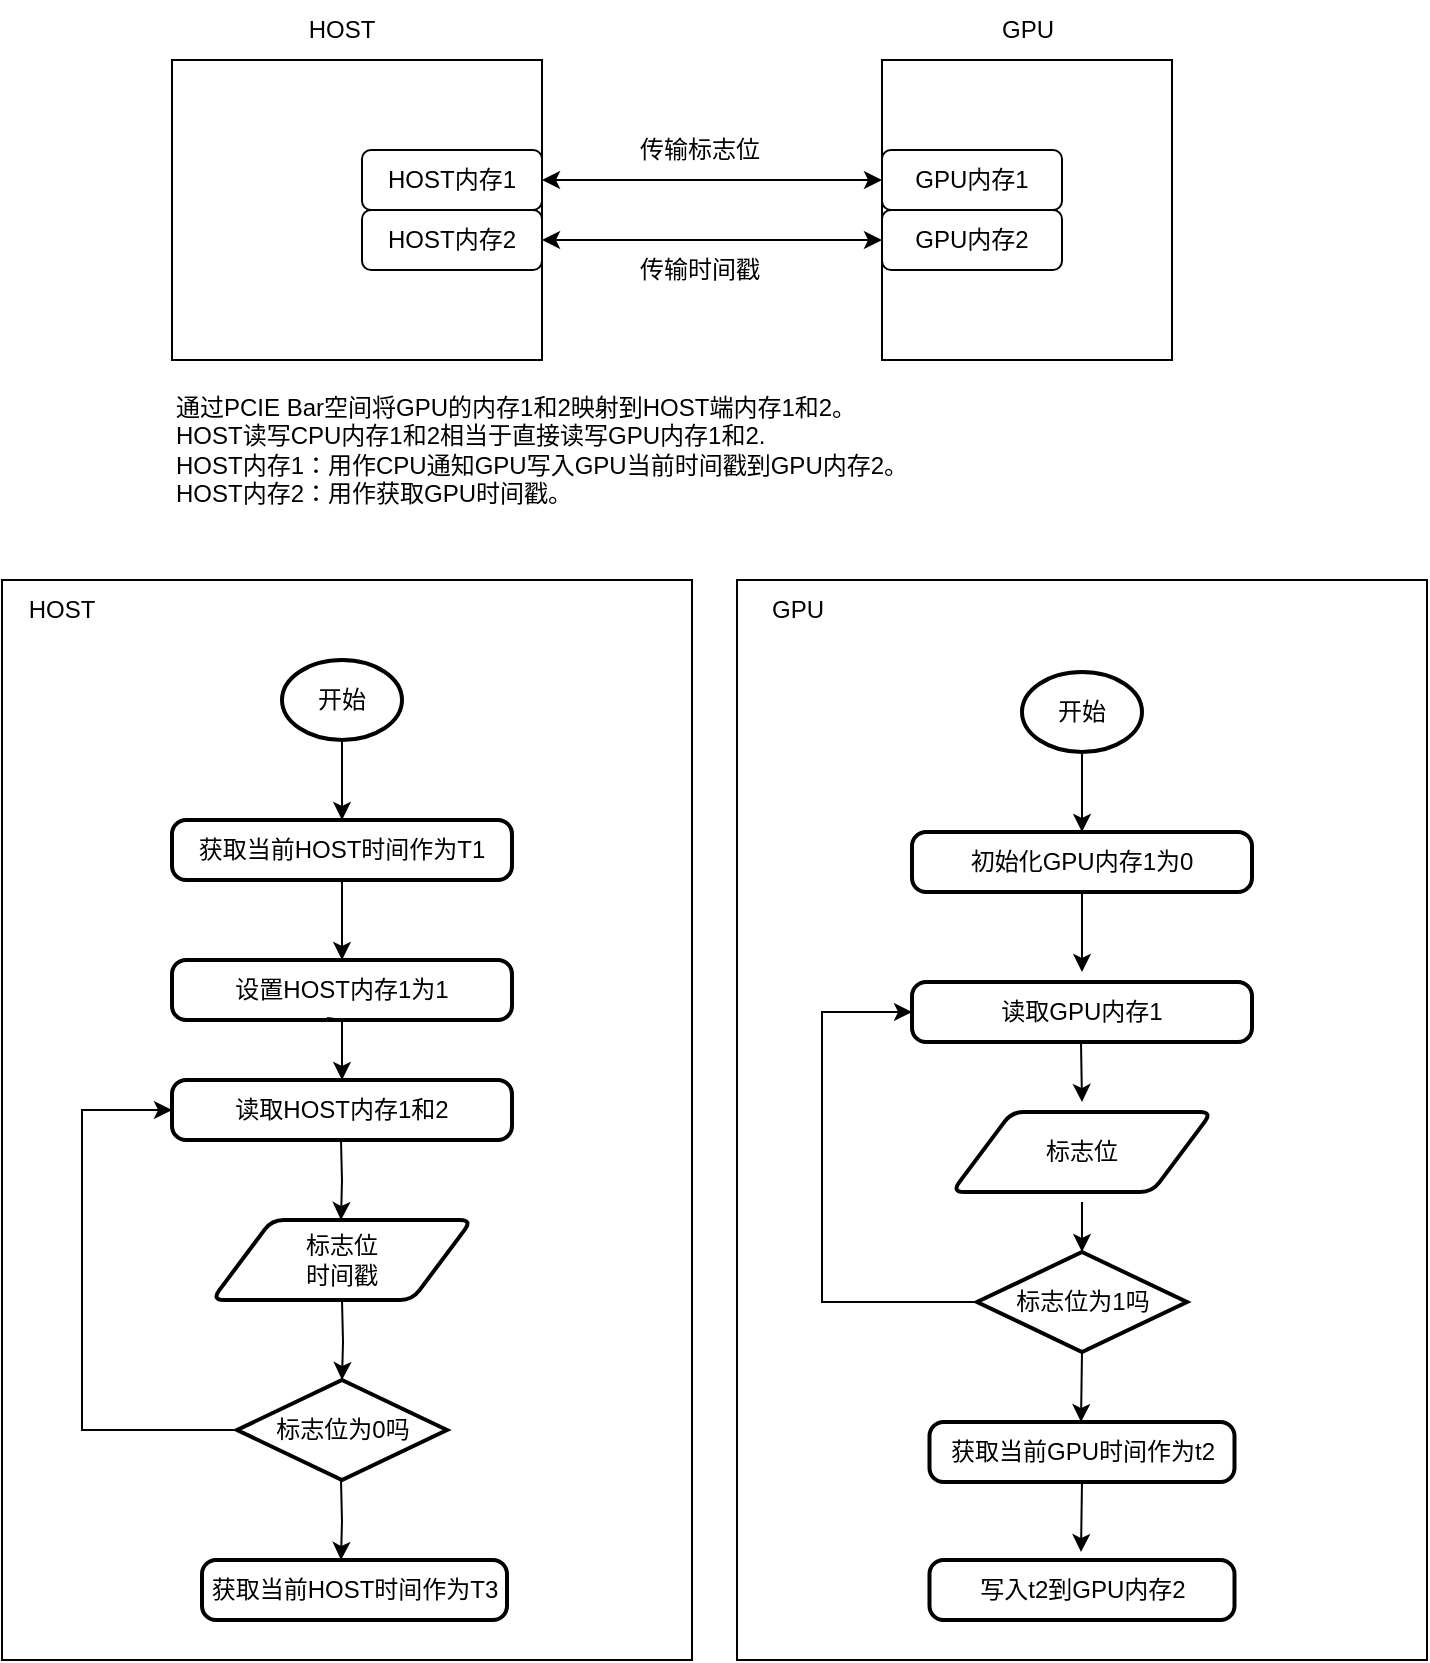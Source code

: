 <mxfile version="21.2.1" type="github">
  <diagram name="第 1 页" id="H2lkqpYwLLjge4pmLIbZ">
    <mxGraphModel dx="1379" dy="756" grid="1" gridSize="10" guides="1" tooltips="1" connect="1" arrows="1" fold="1" page="1" pageScale="1" pageWidth="827" pageHeight="1169" math="0" shadow="0">
      <root>
        <mxCell id="0" />
        <mxCell id="1" parent="0" />
        <mxCell id="b8c1i-0tTpHHGqzTNADc-4" value="" style="rounded=0;whiteSpace=wrap;html=1;fillColor=none;" vertex="1" parent="1">
          <mxGeometry x="427.5" y="350" width="345" height="540" as="geometry" />
        </mxCell>
        <mxCell id="b8c1i-0tTpHHGqzTNADc-3" value="" style="rounded=0;whiteSpace=wrap;html=1;fillColor=none;" vertex="1" parent="1">
          <mxGeometry x="60" y="350" width="345" height="540" as="geometry" />
        </mxCell>
        <mxCell id="ygLl6c4_aNLlALR6mAWq-10" style="edgeStyle=orthogonalEdgeStyle;rounded=0;orthogonalLoop=1;jettySize=auto;html=1;exitX=0.5;exitY=1;exitDx=0;exitDy=0;exitPerimeter=0;entryX=0.5;entryY=0;entryDx=0;entryDy=0;" parent="1" source="ygLl6c4_aNLlALR6mAWq-1" target="ygLl6c4_aNLlALR6mAWq-13" edge="1">
          <mxGeometry relative="1" as="geometry">
            <mxPoint x="230" y="460" as="targetPoint" />
          </mxGeometry>
        </mxCell>
        <mxCell id="ygLl6c4_aNLlALR6mAWq-1" value="开始" style="strokeWidth=2;html=1;shape=mxgraph.flowchart.start_1;whiteSpace=wrap;" parent="1" vertex="1">
          <mxGeometry x="200" y="390" width="60" height="40" as="geometry" />
        </mxCell>
        <mxCell id="ygLl6c4_aNLlALR6mAWq-2" value="标志位&lt;br&gt;时间戳" style="shape=parallelogram;html=1;strokeWidth=2;perimeter=parallelogramPerimeter;whiteSpace=wrap;rounded=1;arcSize=12;size=0.23;" parent="1" vertex="1">
          <mxGeometry x="165" y="670" width="130" height="40" as="geometry" />
        </mxCell>
        <mxCell id="ygLl6c4_aNLlALR6mAWq-4" value="标志位为0吗" style="strokeWidth=2;html=1;shape=mxgraph.flowchart.decision;whiteSpace=wrap;" parent="1" vertex="1">
          <mxGeometry x="177.5" y="750" width="105" height="50" as="geometry" />
        </mxCell>
        <mxCell id="ygLl6c4_aNLlALR6mAWq-9" value="" style="endArrow=classic;html=1;rounded=0;exitX=0;exitY=0.5;exitDx=0;exitDy=0;exitPerimeter=0;entryX=0;entryY=0.5;entryDx=0;entryDy=0;" parent="1" source="ygLl6c4_aNLlALR6mAWq-4" target="ygLl6c4_aNLlALR6mAWq-17" edge="1">
          <mxGeometry width="50" height="50" relative="1" as="geometry">
            <mxPoint x="177.5" y="770" as="sourcePoint" />
            <mxPoint x="110" y="600" as="targetPoint" />
            <Array as="points">
              <mxPoint x="100" y="775" />
              <mxPoint x="100" y="615" />
            </Array>
          </mxGeometry>
        </mxCell>
        <mxCell id="ygLl6c4_aNLlALR6mAWq-11" value="设置HOST内存1为1" style="rounded=1;whiteSpace=wrap;html=1;absoluteArcSize=1;arcSize=14;strokeWidth=2;" parent="1" vertex="1">
          <mxGeometry x="145" y="540" width="170" height="30" as="geometry" />
        </mxCell>
        <mxCell id="ygLl6c4_aNLlALR6mAWq-16" style="edgeStyle=orthogonalEdgeStyle;rounded=0;orthogonalLoop=1;jettySize=auto;html=1;exitX=0.5;exitY=1;exitDx=0;exitDy=0;entryX=0.5;entryY=0;entryDx=0;entryDy=0;" parent="1" source="ygLl6c4_aNLlALR6mAWq-13" target="ygLl6c4_aNLlALR6mAWq-11" edge="1">
          <mxGeometry relative="1" as="geometry" />
        </mxCell>
        <mxCell id="ygLl6c4_aNLlALR6mAWq-13" value="获取当前HOST时间作为T1" style="rounded=1;whiteSpace=wrap;html=1;absoluteArcSize=1;arcSize=14;strokeWidth=2;" parent="1" vertex="1">
          <mxGeometry x="145" y="470" width="170" height="30" as="geometry" />
        </mxCell>
        <mxCell id="ygLl6c4_aNLlALR6mAWq-14" value="获取当前HOST时间作为T3" style="rounded=1;whiteSpace=wrap;html=1;absoluteArcSize=1;arcSize=14;strokeWidth=2;" parent="1" vertex="1">
          <mxGeometry x="160" y="840" width="152.5" height="30" as="geometry" />
        </mxCell>
        <mxCell id="ygLl6c4_aNLlALR6mAWq-17" value="读取HOST内存1和2" style="rounded=1;whiteSpace=wrap;html=1;absoluteArcSize=1;arcSize=14;strokeWidth=2;" parent="1" vertex="1">
          <mxGeometry x="145" y="600" width="170" height="30" as="geometry" />
        </mxCell>
        <mxCell id="ygLl6c4_aNLlALR6mAWq-18" style="edgeStyle=orthogonalEdgeStyle;rounded=0;orthogonalLoop=1;jettySize=auto;html=1;exitX=0.456;exitY=0.967;exitDx=0;exitDy=0;entryX=0.5;entryY=0;entryDx=0;entryDy=0;exitPerimeter=0;" parent="1" source="ygLl6c4_aNLlALR6mAWq-11" target="ygLl6c4_aNLlALR6mAWq-17" edge="1">
          <mxGeometry relative="1" as="geometry">
            <mxPoint x="240" y="510" as="sourcePoint" />
            <mxPoint x="240" y="550" as="targetPoint" />
            <Array as="points">
              <mxPoint x="230" y="570" />
              <mxPoint x="215" y="570" />
            </Array>
          </mxGeometry>
        </mxCell>
        <mxCell id="ygLl6c4_aNLlALR6mAWq-20" style="edgeStyle=orthogonalEdgeStyle;rounded=0;orthogonalLoop=1;jettySize=auto;html=1;exitX=0.5;exitY=1;exitDx=0;exitDy=0;entryX=0.5;entryY=0;entryDx=0;entryDy=0;" parent="1" edge="1">
          <mxGeometry relative="1" as="geometry">
            <mxPoint x="229.5" y="630" as="sourcePoint" />
            <mxPoint x="229.5" y="670" as="targetPoint" />
          </mxGeometry>
        </mxCell>
        <mxCell id="ygLl6c4_aNLlALR6mAWq-21" style="edgeStyle=orthogonalEdgeStyle;rounded=0;orthogonalLoop=1;jettySize=auto;html=1;entryX=0.5;entryY=0;entryDx=0;entryDy=0;entryPerimeter=0;" parent="1" target="ygLl6c4_aNLlALR6mAWq-4" edge="1">
          <mxGeometry relative="1" as="geometry">
            <mxPoint x="230" y="710" as="sourcePoint" />
            <mxPoint x="229.5" y="740" as="targetPoint" />
          </mxGeometry>
        </mxCell>
        <mxCell id="ygLl6c4_aNLlALR6mAWq-22" style="edgeStyle=orthogonalEdgeStyle;rounded=0;orthogonalLoop=1;jettySize=auto;html=1;exitX=0.5;exitY=1;exitDx=0;exitDy=0;entryX=0.5;entryY=0;entryDx=0;entryDy=0;" parent="1" edge="1">
          <mxGeometry relative="1" as="geometry">
            <mxPoint x="229.5" y="800" as="sourcePoint" />
            <mxPoint x="229.5" y="840" as="targetPoint" />
          </mxGeometry>
        </mxCell>
        <mxCell id="ygLl6c4_aNLlALR6mAWq-23" style="edgeStyle=orthogonalEdgeStyle;rounded=0;orthogonalLoop=1;jettySize=auto;html=1;exitX=0.5;exitY=1;exitDx=0;exitDy=0;exitPerimeter=0;entryX=0.5;entryY=0;entryDx=0;entryDy=0;" parent="1" source="ygLl6c4_aNLlALR6mAWq-24" target="ygLl6c4_aNLlALR6mAWq-30" edge="1">
          <mxGeometry relative="1" as="geometry">
            <mxPoint x="600" y="466" as="targetPoint" />
          </mxGeometry>
        </mxCell>
        <mxCell id="ygLl6c4_aNLlALR6mAWq-24" value="开始" style="strokeWidth=2;html=1;shape=mxgraph.flowchart.start_1;whiteSpace=wrap;" parent="1" vertex="1">
          <mxGeometry x="570" y="396" width="60" height="40" as="geometry" />
        </mxCell>
        <mxCell id="ygLl6c4_aNLlALR6mAWq-25" value="标志位" style="shape=parallelogram;html=1;strokeWidth=2;perimeter=parallelogramPerimeter;whiteSpace=wrap;rounded=1;arcSize=12;size=0.23;" parent="1" vertex="1">
          <mxGeometry x="535" y="616" width="130" height="40" as="geometry" />
        </mxCell>
        <mxCell id="ygLl6c4_aNLlALR6mAWq-26" value="标志位为1吗" style="strokeWidth=2;html=1;shape=mxgraph.flowchart.decision;whiteSpace=wrap;" parent="1" vertex="1">
          <mxGeometry x="547.5" y="686" width="105" height="50" as="geometry" />
        </mxCell>
        <mxCell id="ygLl6c4_aNLlALR6mAWq-27" value="" style="endArrow=classic;html=1;rounded=0;exitX=0;exitY=0.5;exitDx=0;exitDy=0;exitPerimeter=0;entryX=0;entryY=0.5;entryDx=0;entryDy=0;" parent="1" source="ygLl6c4_aNLlALR6mAWq-26" target="ygLl6c4_aNLlALR6mAWq-32" edge="1">
          <mxGeometry width="50" height="50" relative="1" as="geometry">
            <mxPoint x="547.5" y="721" as="sourcePoint" />
            <mxPoint x="480" y="551" as="targetPoint" />
            <Array as="points">
              <mxPoint x="470" y="711" />
              <mxPoint x="470" y="566" />
            </Array>
          </mxGeometry>
        </mxCell>
        <mxCell id="ygLl6c4_aNLlALR6mAWq-29" style="edgeStyle=orthogonalEdgeStyle;rounded=0;orthogonalLoop=1;jettySize=auto;html=1;exitX=0.5;exitY=1;exitDx=0;exitDy=0;entryX=0.5;entryY=0;entryDx=0;entryDy=0;" parent="1" source="ygLl6c4_aNLlALR6mAWq-30" edge="1">
          <mxGeometry relative="1" as="geometry">
            <mxPoint x="600" y="546" as="targetPoint" />
          </mxGeometry>
        </mxCell>
        <mxCell id="ygLl6c4_aNLlALR6mAWq-30" value="初始化GPU内存1为0" style="rounded=1;whiteSpace=wrap;html=1;absoluteArcSize=1;arcSize=14;strokeWidth=2;" parent="1" vertex="1">
          <mxGeometry x="515" y="476" width="170" height="30" as="geometry" />
        </mxCell>
        <mxCell id="ygLl6c4_aNLlALR6mAWq-31" value="获取当前GPU时间作为t2" style="rounded=1;whiteSpace=wrap;html=1;absoluteArcSize=1;arcSize=14;strokeWidth=2;" parent="1" vertex="1">
          <mxGeometry x="523.75" y="771" width="152.5" height="30" as="geometry" />
        </mxCell>
        <mxCell id="ygLl6c4_aNLlALR6mAWq-32" value="读取GPU内存1" style="rounded=1;whiteSpace=wrap;html=1;absoluteArcSize=1;arcSize=14;strokeWidth=2;" parent="1" vertex="1">
          <mxGeometry x="515" y="551" width="170" height="30" as="geometry" />
        </mxCell>
        <mxCell id="ygLl6c4_aNLlALR6mAWq-34" style="edgeStyle=orthogonalEdgeStyle;rounded=0;orthogonalLoop=1;jettySize=auto;html=1;exitX=0.5;exitY=1;exitDx=0;exitDy=0;" parent="1" edge="1">
          <mxGeometry relative="1" as="geometry">
            <mxPoint x="599.5" y="581" as="sourcePoint" />
            <mxPoint x="600" y="611" as="targetPoint" />
          </mxGeometry>
        </mxCell>
        <mxCell id="ygLl6c4_aNLlALR6mAWq-35" style="edgeStyle=orthogonalEdgeStyle;rounded=0;orthogonalLoop=1;jettySize=auto;html=1;entryX=0.5;entryY=0;entryDx=0;entryDy=0;entryPerimeter=0;" parent="1" target="ygLl6c4_aNLlALR6mAWq-26" edge="1">
          <mxGeometry relative="1" as="geometry">
            <mxPoint x="600" y="661" as="sourcePoint" />
            <mxPoint x="599.5" y="691" as="targetPoint" />
          </mxGeometry>
        </mxCell>
        <mxCell id="ygLl6c4_aNLlALR6mAWq-36" style="edgeStyle=orthogonalEdgeStyle;rounded=0;orthogonalLoop=1;jettySize=auto;html=1;entryX=0.5;entryY=0;entryDx=0;entryDy=0;exitX=0.5;exitY=1;exitDx=0;exitDy=0;exitPerimeter=0;" parent="1" source="ygLl6c4_aNLlALR6mAWq-26" edge="1">
          <mxGeometry relative="1" as="geometry">
            <mxPoint x="600" y="741" as="sourcePoint" />
            <mxPoint x="599.5" y="771" as="targetPoint" />
          </mxGeometry>
        </mxCell>
        <mxCell id="ygLl6c4_aNLlALR6mAWq-37" value="写入t2到GPU内存2" style="rounded=1;whiteSpace=wrap;html=1;absoluteArcSize=1;arcSize=14;strokeWidth=2;" parent="1" vertex="1">
          <mxGeometry x="523.75" y="840" width="152.5" height="30" as="geometry" />
        </mxCell>
        <mxCell id="ygLl6c4_aNLlALR6mAWq-38" style="edgeStyle=orthogonalEdgeStyle;rounded=0;orthogonalLoop=1;jettySize=auto;html=1;entryX=0.5;entryY=0;entryDx=0;entryDy=0;exitX=0.5;exitY=1;exitDx=0;exitDy=0;exitPerimeter=0;" parent="1" edge="1">
          <mxGeometry relative="1" as="geometry">
            <mxPoint x="600" y="801" as="sourcePoint" />
            <mxPoint x="599.5" y="836" as="targetPoint" />
          </mxGeometry>
        </mxCell>
        <mxCell id="b8c1i-0tTpHHGqzTNADc-5" value="" style="rounded=0;whiteSpace=wrap;html=1;" vertex="1" parent="1">
          <mxGeometry x="145" y="90" width="185" height="150" as="geometry" />
        </mxCell>
        <mxCell id="b8c1i-0tTpHHGqzTNADc-6" value="" style="rounded=0;whiteSpace=wrap;html=1;" vertex="1" parent="1">
          <mxGeometry x="500" y="90" width="145" height="150" as="geometry" />
        </mxCell>
        <mxCell id="b8c1i-0tTpHHGqzTNADc-10" value="HOST内存1" style="rounded=1;whiteSpace=wrap;html=1;" vertex="1" parent="1">
          <mxGeometry x="240" y="135" width="90" height="30" as="geometry" />
        </mxCell>
        <mxCell id="b8c1i-0tTpHHGqzTNADc-11" value="HOST内存2" style="rounded=1;whiteSpace=wrap;html=1;" vertex="1" parent="1">
          <mxGeometry x="240" y="165" width="90" height="30" as="geometry" />
        </mxCell>
        <mxCell id="b8c1i-0tTpHHGqzTNADc-12" value="GPU内存1" style="rounded=1;whiteSpace=wrap;html=1;" vertex="1" parent="1">
          <mxGeometry x="500" y="135" width="90" height="30" as="geometry" />
        </mxCell>
        <mxCell id="b8c1i-0tTpHHGqzTNADc-13" value="GPU内存2" style="rounded=1;whiteSpace=wrap;html=1;" vertex="1" parent="1">
          <mxGeometry x="500" y="165" width="90" height="30" as="geometry" />
        </mxCell>
        <mxCell id="b8c1i-0tTpHHGqzTNADc-14" value="HOST" style="text;html=1;strokeColor=none;fillColor=none;align=center;verticalAlign=middle;whiteSpace=wrap;rounded=0;" vertex="1" parent="1">
          <mxGeometry x="200" y="60" width="60" height="30" as="geometry" />
        </mxCell>
        <mxCell id="b8c1i-0tTpHHGqzTNADc-15" value="GPU" style="text;html=1;strokeColor=none;fillColor=none;align=center;verticalAlign=middle;whiteSpace=wrap;rounded=0;" vertex="1" parent="1">
          <mxGeometry x="542.5" y="60" width="60" height="30" as="geometry" />
        </mxCell>
        <mxCell id="b8c1i-0tTpHHGqzTNADc-16" value="HOST" style="text;html=1;strokeColor=none;fillColor=none;align=center;verticalAlign=middle;whiteSpace=wrap;rounded=0;" vertex="1" parent="1">
          <mxGeometry x="60" y="350" width="60" height="30" as="geometry" />
        </mxCell>
        <mxCell id="b8c1i-0tTpHHGqzTNADc-17" value="GPU" style="text;html=1;strokeColor=none;fillColor=none;align=center;verticalAlign=middle;whiteSpace=wrap;rounded=0;" vertex="1" parent="1">
          <mxGeometry x="427.5" y="350" width="60" height="30" as="geometry" />
        </mxCell>
        <mxCell id="b8c1i-0tTpHHGqzTNADc-19" value="" style="endArrow=classic;startArrow=classic;html=1;rounded=0;exitX=1;exitY=0.5;exitDx=0;exitDy=0;entryX=0;entryY=0.5;entryDx=0;entryDy=0;" edge="1" parent="1" source="b8c1i-0tTpHHGqzTNADc-10" target="b8c1i-0tTpHHGqzTNADc-12">
          <mxGeometry width="50" height="50" relative="1" as="geometry">
            <mxPoint x="370" y="200" as="sourcePoint" />
            <mxPoint x="420" y="150" as="targetPoint" />
          </mxGeometry>
        </mxCell>
        <mxCell id="b8c1i-0tTpHHGqzTNADc-20" value="" style="endArrow=classic;startArrow=classic;html=1;rounded=0;exitX=1;exitY=0.5;exitDx=0;exitDy=0;entryX=0;entryY=0.5;entryDx=0;entryDy=0;" edge="1" parent="1" source="b8c1i-0tTpHHGqzTNADc-11" target="b8c1i-0tTpHHGqzTNADc-13">
          <mxGeometry width="50" height="50" relative="1" as="geometry">
            <mxPoint x="420" y="230" as="sourcePoint" />
            <mxPoint x="470" y="180" as="targetPoint" />
          </mxGeometry>
        </mxCell>
        <mxCell id="b8c1i-0tTpHHGqzTNADc-22" value="通过PCIE Bar空间将GPU的内存1和2映射到HOST端内存1和2。&lt;br&gt;HOST读写CPU内存1和2相当于直接读写GPU内存1和2.&lt;br&gt;HOST内存1：用作CPU通知GPU写入GPU当前时间戳到GPU内存2。&lt;br&gt;HOST内存2：用作获取GPU时间戳。" style="text;html=1;strokeColor=none;fillColor=none;align=left;verticalAlign=middle;whiteSpace=wrap;rounded=0;" vertex="1" parent="1">
          <mxGeometry x="145" y="260" width="625" height="50" as="geometry" />
        </mxCell>
        <mxCell id="b8c1i-0tTpHHGqzTNADc-28" value="传输标志位" style="text;html=1;strokeColor=none;fillColor=none;align=center;verticalAlign=middle;whiteSpace=wrap;rounded=0;" vertex="1" parent="1">
          <mxGeometry x="368" y="120" width="82" height="30" as="geometry" />
        </mxCell>
        <mxCell id="b8c1i-0tTpHHGqzTNADc-29" value="传输时间戳" style="text;html=1;strokeColor=none;fillColor=none;align=center;verticalAlign=middle;whiteSpace=wrap;rounded=0;" vertex="1" parent="1">
          <mxGeometry x="368" y="180" width="82" height="30" as="geometry" />
        </mxCell>
      </root>
    </mxGraphModel>
  </diagram>
</mxfile>
